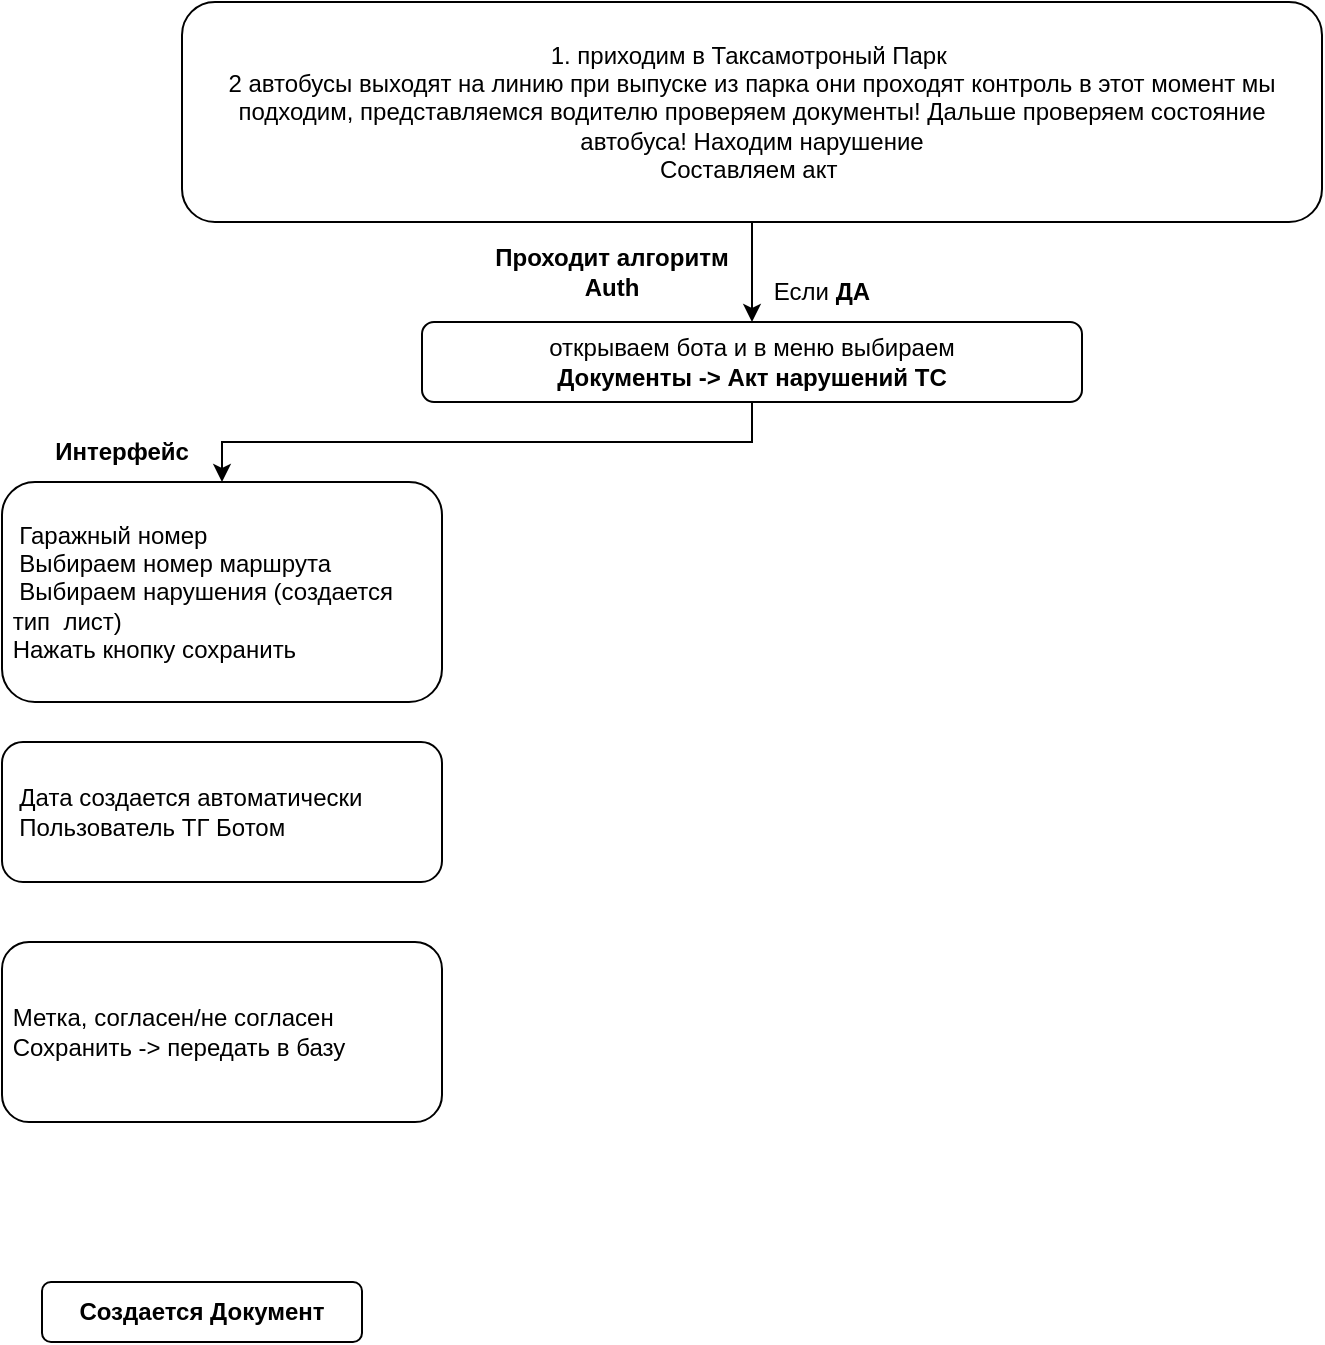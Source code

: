 <mxfile version="22.0.8" type="github">
  <diagram name="Страница — 1" id="SPHt7ZytzHKo-IP5oX0M">
    <mxGraphModel dx="1024" dy="517" grid="1" gridSize="10" guides="1" tooltips="1" connect="1" arrows="1" fold="1" page="1" pageScale="1" pageWidth="827" pageHeight="1169" math="0" shadow="0">
      <root>
        <mxCell id="0" />
        <mxCell id="1" parent="0" />
        <mxCell id="XXswtY91_qXGHENN87gQ-3" value="" style="edgeStyle=orthogonalEdgeStyle;rounded=0;orthogonalLoop=1;jettySize=auto;html=1;" edge="1" parent="1" source="XXswtY91_qXGHENN87gQ-1" target="XXswtY91_qXGHENN87gQ-2">
          <mxGeometry relative="1" as="geometry" />
        </mxCell>
        <mxCell id="XXswtY91_qXGHENN87gQ-1" value="&lt;div&gt;1. приходим в Таксамотроный Парк&amp;nbsp;&lt;/div&gt;&lt;div&gt;2 автобусы выходят на линию при выпуске из парка они проходят контроль в этот момент мы подходим, представляемся водителю проверяем документы! Дальше проверяем состояние автобуса! Находим нарушение&lt;/div&gt;&lt;div&gt;Составляем акт&amp;nbsp;&lt;/div&gt;" style="rounded=1;whiteSpace=wrap;html=1;" vertex="1" parent="1">
          <mxGeometry x="140" y="10" width="570" height="110" as="geometry" />
        </mxCell>
        <mxCell id="XXswtY91_qXGHENN87gQ-29" value="" style="edgeStyle=orthogonalEdgeStyle;rounded=0;orthogonalLoop=1;jettySize=auto;html=1;entryX=0.5;entryY=0;entryDx=0;entryDy=0;" edge="1" parent="1" source="XXswtY91_qXGHENN87gQ-2" target="XXswtY91_qXGHENN87gQ-17">
          <mxGeometry relative="1" as="geometry">
            <mxPoint x="75" y="190" as="targetPoint" />
          </mxGeometry>
        </mxCell>
        <mxCell id="XXswtY91_qXGHENN87gQ-2" value="открываем бота и в меню выбираем&lt;br&gt;&lt;b&gt;Документы -&amp;gt; Акт нарушений ТС&lt;/b&gt;" style="whiteSpace=wrap;html=1;rounded=1;" vertex="1" parent="1">
          <mxGeometry x="260" y="170" width="330" height="40" as="geometry" />
        </mxCell>
        <mxCell id="XXswtY91_qXGHENN87gQ-5" value="&lt;b&gt;Проходит алгоритм Auth&lt;/b&gt;" style="text;html=1;strokeColor=none;fillColor=none;align=center;verticalAlign=middle;whiteSpace=wrap;rounded=0;" vertex="1" parent="1">
          <mxGeometry x="290" y="130" width="130" height="30" as="geometry" />
        </mxCell>
        <mxCell id="XXswtY91_qXGHENN87gQ-6" value="Если &lt;b&gt;ДА&lt;/b&gt;" style="text;html=1;strokeColor=none;fillColor=none;align=center;verticalAlign=middle;whiteSpace=wrap;rounded=0;" vertex="1" parent="1">
          <mxGeometry x="430" y="140" width="60" height="30" as="geometry" />
        </mxCell>
        <mxCell id="XXswtY91_qXGHENN87gQ-13" value="&lt;b&gt;Создается Документ&lt;/b&gt;" style="whiteSpace=wrap;html=1;rounded=1;" vertex="1" parent="1">
          <mxGeometry x="70" y="650" width="160" height="30" as="geometry" />
        </mxCell>
        <mxCell id="XXswtY91_qXGHENN87gQ-15" value="&amp;nbsp; Дата создается автоматически&lt;br&gt;&lt;div style=&quot;&quot;&gt;&lt;span style=&quot;background-color: initial;&quot;&gt;&amp;nbsp; Пользователь ТГ Ботом&lt;/span&gt;&lt;/div&gt;" style="whiteSpace=wrap;html=1;rounded=1;align=left;" vertex="1" parent="1">
          <mxGeometry x="50" y="380" width="220" height="70" as="geometry" />
        </mxCell>
        <mxCell id="XXswtY91_qXGHENN87gQ-17" value="&amp;nbsp; Гаражный номер&lt;br&gt;&amp;nbsp; Выбираем номер маршрута&lt;br&gt;&amp;nbsp; Выбираем нарушения (создается&amp;nbsp; &amp;nbsp; &amp;nbsp; &amp;nbsp;тип&amp;nbsp; лист)&lt;br&gt;&amp;nbsp;Нажать кнопку сохранить" style="whiteSpace=wrap;html=1;rounded=1;align=left;" vertex="1" parent="1">
          <mxGeometry x="50" y="250" width="220" height="110" as="geometry" />
        </mxCell>
        <mxCell id="XXswtY91_qXGHENN87gQ-19" value="&lt;b&gt;Интерфейс&lt;/b&gt;" style="text;html=1;strokeColor=none;fillColor=none;align=center;verticalAlign=middle;whiteSpace=wrap;rounded=0;" vertex="1" parent="1">
          <mxGeometry x="80" y="220" width="60" height="30" as="geometry" />
        </mxCell>
        <mxCell id="XXswtY91_qXGHENN87gQ-22" value="&amp;nbsp;Метка, согласен/не согласен&lt;br&gt;&amp;nbsp;Сохранить -&amp;gt; передать в базу" style="whiteSpace=wrap;html=1;align=left;rounded=1;" vertex="1" parent="1">
          <mxGeometry x="50" y="480" width="220" height="90" as="geometry" />
        </mxCell>
      </root>
    </mxGraphModel>
  </diagram>
</mxfile>
